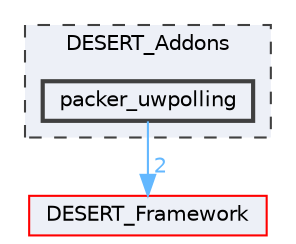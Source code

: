 digraph "packer_uwpolling"
{
 // LATEX_PDF_SIZE
  bgcolor="transparent";
  edge [fontname=Helvetica,fontsize=10,labelfontname=Helvetica,labelfontsize=10];
  node [fontname=Helvetica,fontsize=10,shape=box,height=0.2,width=0.4];
  compound=true
  subgraph clusterdir_08adb9e4b94062c0b7143ffffbc6188b {
    graph [ bgcolor="#edf0f7", pencolor="grey25", label="DESERT_Addons", fontname=Helvetica,fontsize=10 style="filled,dashed", URL="dir_08adb9e4b94062c0b7143ffffbc6188b.html",tooltip=""]
  dir_fb41861feb5a278c519866ee7a947f84 [label="packer_uwpolling", fillcolor="#edf0f7", color="grey25", style="filled,bold", URL="dir_fb41861feb5a278c519866ee7a947f84.html",tooltip=""];
  }
  dir_f005ed4eaea92841740b83a4e0617b95 [label="DESERT_Framework", fillcolor="#edf0f7", color="red", style="filled", URL="dir_f005ed4eaea92841740b83a4e0617b95.html",tooltip=""];
  dir_fb41861feb5a278c519866ee7a947f84->dir_f005ed4eaea92841740b83a4e0617b95 [headlabel="2", labeldistance=1.5 headhref="dir_000019_000005.html" href="dir_000019_000005.html" color="steelblue1" fontcolor="steelblue1"];
}
